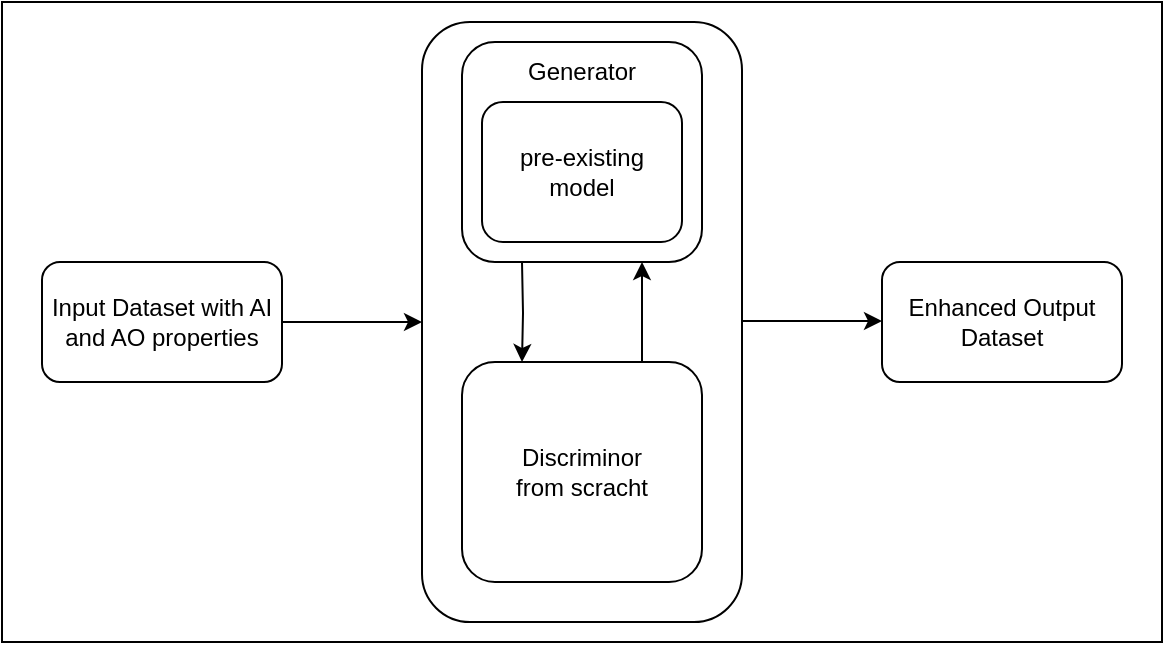 <mxfile version="25.0.3">
  <diagram name="Page-1" id="OX7Hl-lMASNQTOw_aw64">
    <mxGraphModel dx="2284" dy="716" grid="1" gridSize="10" guides="1" tooltips="1" connect="1" arrows="1" fold="1" page="1" pageScale="1" pageWidth="850" pageHeight="1100" math="0" shadow="0">
      <root>
        <mxCell id="0" />
        <mxCell id="1" parent="0" />
        <mxCell id="P121hET3QLXZ2CQ4-4Ij-2" value="" style="rounded=0;whiteSpace=wrap;html=1;" parent="1" vertex="1">
          <mxGeometry x="-160" y="90" width="580" height="320" as="geometry" />
        </mxCell>
        <mxCell id="P121hET3QLXZ2CQ4-4Ij-9" style="edgeStyle=orthogonalEdgeStyle;rounded=0;orthogonalLoop=1;jettySize=auto;html=1;exitX=1;exitY=0.5;exitDx=0;exitDy=0;" parent="1" source="P121hET3QLXZ2CQ4-4Ij-4" target="P121hET3QLXZ2CQ4-4Ij-5" edge="1">
          <mxGeometry relative="1" as="geometry" />
        </mxCell>
        <mxCell id="P121hET3QLXZ2CQ4-4Ij-4" value="Input Dataset with AI and AO properties" style="rounded=1;whiteSpace=wrap;html=1;" parent="1" vertex="1">
          <mxGeometry x="-140" y="220" width="120" height="60" as="geometry" />
        </mxCell>
        <mxCell id="P121hET3QLXZ2CQ4-4Ij-5" value="" style="rounded=1;whiteSpace=wrap;html=1;" parent="1" vertex="1">
          <mxGeometry x="50" y="100" width="160" height="300" as="geometry" />
        </mxCell>
        <mxCell id="P121hET3QLXZ2CQ4-4Ij-13" style="edgeStyle=orthogonalEdgeStyle;rounded=0;orthogonalLoop=1;jettySize=auto;html=1;exitX=0.25;exitY=1;exitDx=0;exitDy=0;entryX=0.25;entryY=0;entryDx=0;entryDy=0;" parent="1" target="P121hET3QLXZ2CQ4-4Ij-7" edge="1">
          <mxGeometry relative="1" as="geometry">
            <mxPoint x="100" y="220" as="sourcePoint" />
          </mxGeometry>
        </mxCell>
        <mxCell id="P121hET3QLXZ2CQ4-4Ij-12" style="edgeStyle=orthogonalEdgeStyle;rounded=0;orthogonalLoop=1;jettySize=auto;html=1;exitX=0.75;exitY=0;exitDx=0;exitDy=0;entryX=0.75;entryY=1;entryDx=0;entryDy=0;" parent="1" source="P121hET3QLXZ2CQ4-4Ij-7" edge="1">
          <mxGeometry relative="1" as="geometry">
            <mxPoint x="160" y="220" as="targetPoint" />
          </mxGeometry>
        </mxCell>
        <mxCell id="P121hET3QLXZ2CQ4-4Ij-7" value="Discriminor&lt;div&gt;from scracht&lt;/div&gt;" style="rounded=1;whiteSpace=wrap;html=1;" parent="1" vertex="1">
          <mxGeometry x="70" y="270" width="120" height="110" as="geometry" />
        </mxCell>
        <mxCell id="P121hET3QLXZ2CQ4-4Ij-8" value="Enhanced Output Dataset" style="rounded=1;whiteSpace=wrap;html=1;" parent="1" vertex="1">
          <mxGeometry x="280" y="220" width="120" height="60" as="geometry" />
        </mxCell>
        <mxCell id="89HoJlmgT-2WeO-lS3sN-1" value="" style="rounded=1;whiteSpace=wrap;html=1;" vertex="1" parent="1">
          <mxGeometry x="70" y="110" width="120" height="110" as="geometry" />
        </mxCell>
        <mxCell id="89HoJlmgT-2WeO-lS3sN-2" value="pre-existing&lt;div&gt;model&lt;/div&gt;" style="rounded=1;whiteSpace=wrap;html=1;" vertex="1" parent="1">
          <mxGeometry x="80" y="140" width="100" height="70" as="geometry" />
        </mxCell>
        <mxCell id="89HoJlmgT-2WeO-lS3sN-3" value="Generator" style="text;html=1;align=center;verticalAlign=middle;whiteSpace=wrap;rounded=0;" vertex="1" parent="1">
          <mxGeometry x="100" y="110" width="60" height="30" as="geometry" />
        </mxCell>
        <mxCell id="89HoJlmgT-2WeO-lS3sN-4" style="edgeStyle=orthogonalEdgeStyle;rounded=0;orthogonalLoop=1;jettySize=auto;html=1;exitX=1;exitY=0.5;exitDx=0;exitDy=0;" edge="1" parent="1">
          <mxGeometry relative="1" as="geometry">
            <mxPoint x="210" y="249.5" as="sourcePoint" />
            <mxPoint x="280" y="249.5" as="targetPoint" />
          </mxGeometry>
        </mxCell>
      </root>
    </mxGraphModel>
  </diagram>
</mxfile>
